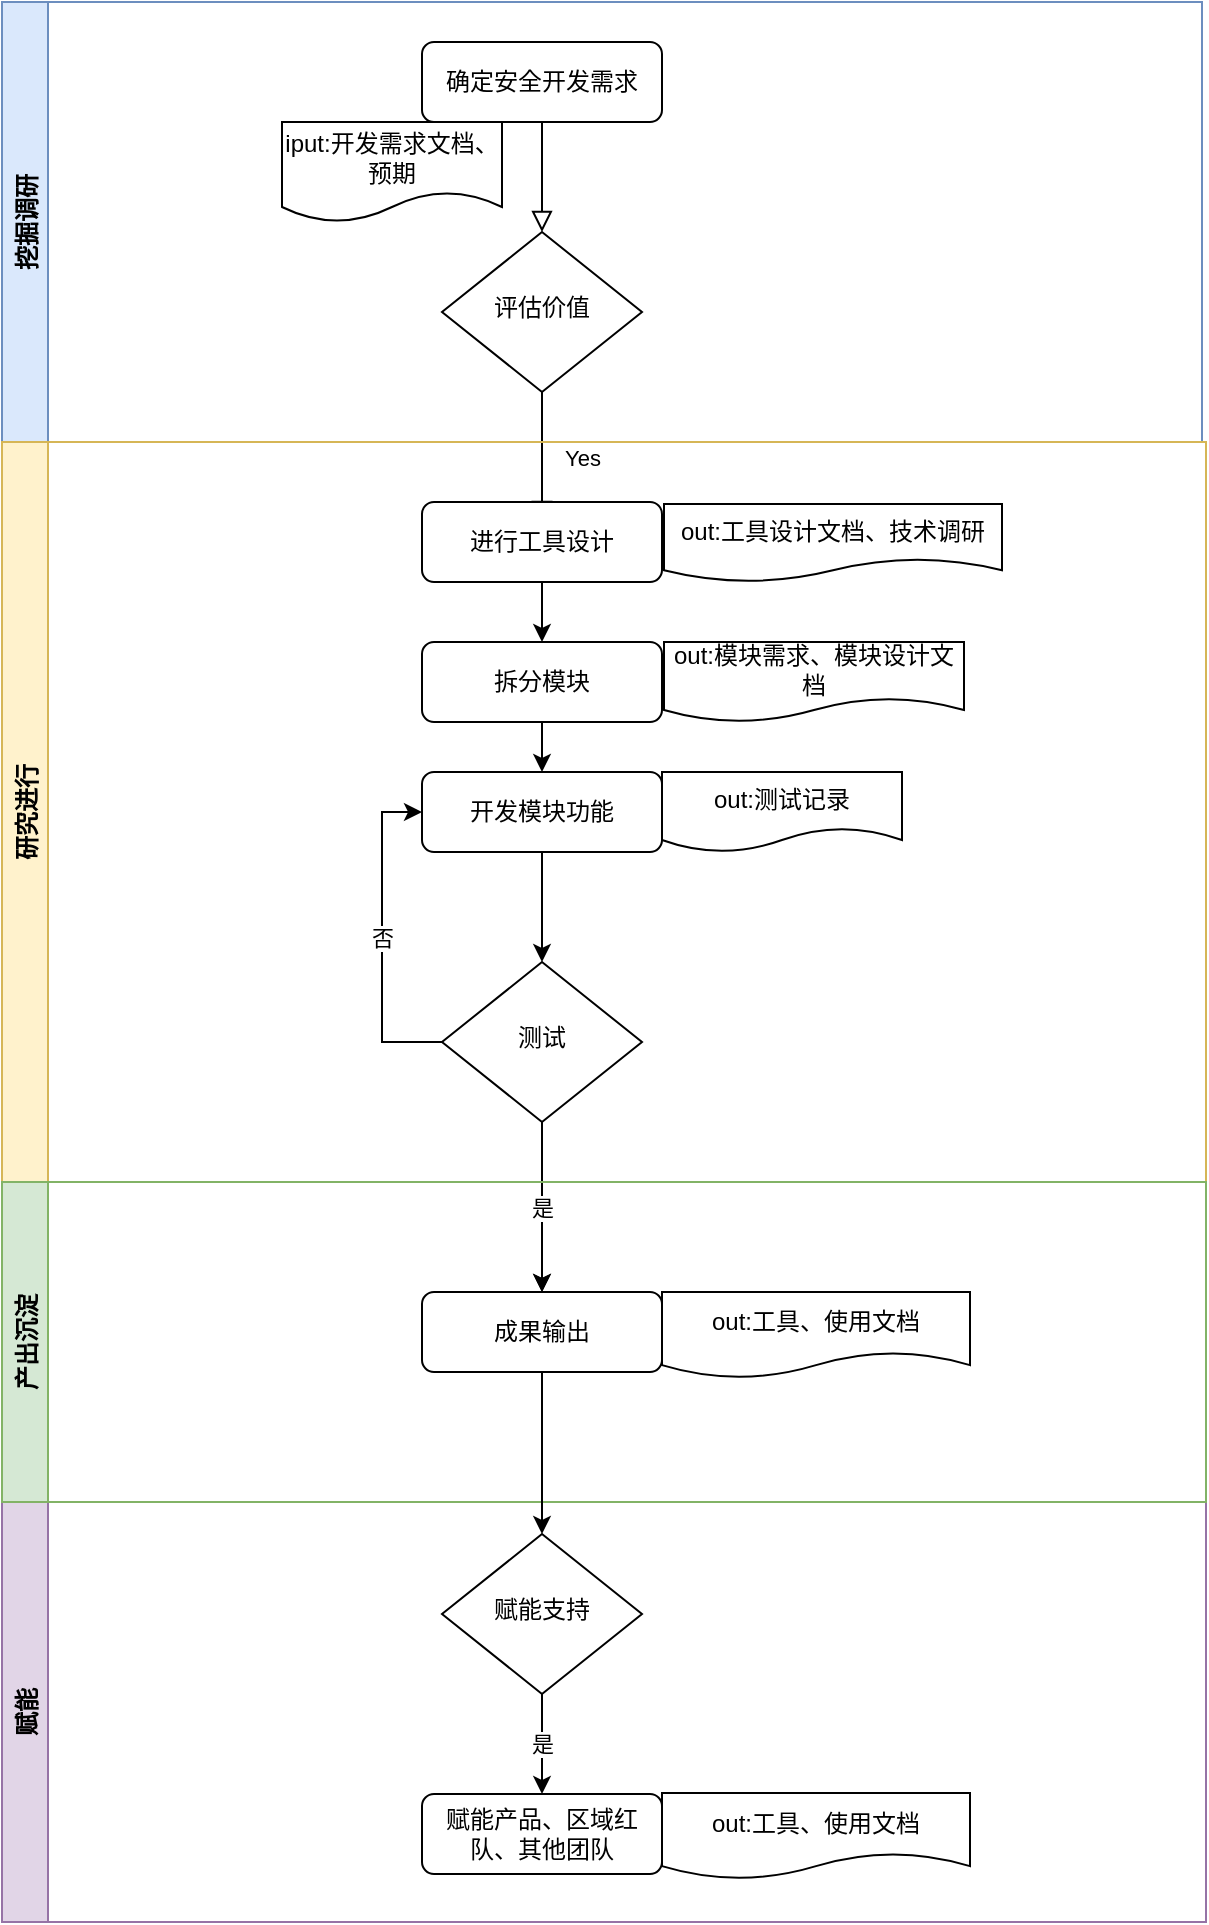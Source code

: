 <mxfile version="15.0.3" type="github"><diagram id="C5RBs43oDa-KdzZeNtuy" name="Page-1"><mxGraphModel dx="2066" dy="1097" grid="1" gridSize="10" guides="1" tooltips="1" connect="1" arrows="1" fold="1" page="1" pageScale="1" pageWidth="1169" pageHeight="1654" background="none" math="0" shadow="0"><root><mxCell id="WIyWlLk6GJQsqaUBKTNV-0"/><mxCell id="WIyWlLk6GJQsqaUBKTNV-1" parent="WIyWlLk6GJQsqaUBKTNV-0"/><mxCell id="WIyWlLk6GJQsqaUBKTNV-2" value="" style="rounded=0;html=1;jettySize=auto;orthogonalLoop=1;fontSize=11;endArrow=block;endFill=0;endSize=8;strokeWidth=1;shadow=0;labelBackgroundColor=none;edgeStyle=orthogonalEdgeStyle;verticalAlign=middle;align=center;" parent="WIyWlLk6GJQsqaUBKTNV-1" source="WIyWlLk6GJQsqaUBKTNV-3" target="WIyWlLk6GJQsqaUBKTNV-6" edge="1"><mxGeometry relative="1" as="geometry"/></mxCell><mxCell id="WIyWlLk6GJQsqaUBKTNV-4" value="Yes" style="rounded=0;html=1;jettySize=auto;orthogonalLoop=1;fontSize=11;endArrow=block;endFill=0;endSize=8;strokeWidth=1;shadow=0;labelBackgroundColor=none;edgeStyle=orthogonalEdgeStyle;verticalAlign=middle;align=center;" parent="WIyWlLk6GJQsqaUBKTNV-1" source="WIyWlLk6GJQsqaUBKTNV-6" edge="1"><mxGeometry y="20" relative="1" as="geometry"><mxPoint as="offset"/><mxPoint x="434" y="430" as="targetPoint"/></mxGeometry></mxCell><mxCell id="WIyWlLk6GJQsqaUBKTNV-6" value="评估价值" style="rhombus;whiteSpace=wrap;html=1;shadow=0;fontFamily=Helvetica;fontSize=12;align=center;strokeWidth=1;spacing=6;spacingTop=-4;verticalAlign=middle;" parent="WIyWlLk6GJQsqaUBKTNV-1" vertex="1"><mxGeometry x="384" y="285" width="100" height="80" as="geometry"/></mxCell><mxCell id="b5Mt_fPdI5iNJ6w0Xpzc-0" value="挖掘调研" style="swimlane;horizontal=0;fillColor=#dae8fc;strokeColor=#6c8ebf;verticalAlign=middle;align=center;" parent="WIyWlLk6GJQsqaUBKTNV-1" vertex="1"><mxGeometry x="164" y="170" width="600" height="220" as="geometry"/></mxCell><mxCell id="WIyWlLk6GJQsqaUBKTNV-3" value="确定安全开发需求" style="rounded=1;whiteSpace=wrap;html=1;fontSize=12;glass=0;strokeWidth=1;shadow=0;verticalAlign=middle;align=center;" parent="b5Mt_fPdI5iNJ6w0Xpzc-0" vertex="1"><mxGeometry x="210" y="20" width="120" height="40" as="geometry"/></mxCell><mxCell id="b5Mt_fPdI5iNJ6w0Xpzc-10" value="iput:开发需求文档、预期" style="shape=document;whiteSpace=wrap;html=1;boundedLbl=1;verticalAlign=middle;align=center;" parent="b5Mt_fPdI5iNJ6w0Xpzc-0" vertex="1"><mxGeometry x="140" y="60" width="110" height="50" as="geometry"/></mxCell><mxCell id="b5Mt_fPdI5iNJ6w0Xpzc-2" value="研究进行" style="swimlane;horizontal=0;fillColor=#fff2cc;strokeColor=#d6b656;verticalAlign=middle;align=center;" parent="WIyWlLk6GJQsqaUBKTNV-1" vertex="1"><mxGeometry x="164" y="390" width="602" height="370" as="geometry"/></mxCell><mxCell id="b5Mt_fPdI5iNJ6w0Xpzc-9" value="" style="edgeStyle=orthogonalEdgeStyle;rounded=0;orthogonalLoop=1;jettySize=auto;html=1;verticalAlign=middle;align=center;" parent="b5Mt_fPdI5iNJ6w0Xpzc-2" source="b5Mt_fPdI5iNJ6w0Xpzc-3" target="b5Mt_fPdI5iNJ6w0Xpzc-8" edge="1"><mxGeometry relative="1" as="geometry"/></mxCell><mxCell id="b5Mt_fPdI5iNJ6w0Xpzc-3" value="进行工具设计" style="rounded=1;whiteSpace=wrap;html=1;fontSize=12;glass=0;strokeWidth=1;shadow=0;verticalAlign=middle;align=center;" parent="b5Mt_fPdI5iNJ6w0Xpzc-2" vertex="1"><mxGeometry x="210" y="30" width="120" height="40" as="geometry"/></mxCell><mxCell id="b5Mt_fPdI5iNJ6w0Xpzc-12" value="" style="edgeStyle=orthogonalEdgeStyle;rounded=0;orthogonalLoop=1;jettySize=auto;html=1;verticalAlign=middle;align=center;" parent="b5Mt_fPdI5iNJ6w0Xpzc-2" source="b5Mt_fPdI5iNJ6w0Xpzc-8" target="b5Mt_fPdI5iNJ6w0Xpzc-11" edge="1"><mxGeometry relative="1" as="geometry"/></mxCell><mxCell id="b5Mt_fPdI5iNJ6w0Xpzc-8" value="拆分模块" style="rounded=1;whiteSpace=wrap;html=1;fontSize=12;glass=0;strokeWidth=1;shadow=0;verticalAlign=middle;align=center;" parent="b5Mt_fPdI5iNJ6w0Xpzc-2" vertex="1"><mxGeometry x="210" y="100" width="120" height="40" as="geometry"/></mxCell><mxCell id="w0ziFHajpQSt5rMZ98JG-4" value="" style="edgeStyle=orthogonalEdgeStyle;rounded=0;orthogonalLoop=1;jettySize=auto;html=1;" parent="b5Mt_fPdI5iNJ6w0Xpzc-2" source="b5Mt_fPdI5iNJ6w0Xpzc-11" target="b5Mt_fPdI5iNJ6w0Xpzc-16" edge="1"><mxGeometry relative="1" as="geometry"/></mxCell><mxCell id="b5Mt_fPdI5iNJ6w0Xpzc-11" value="开发模块功能" style="rounded=1;whiteSpace=wrap;html=1;fontSize=12;glass=0;strokeWidth=1;shadow=0;verticalAlign=middle;align=center;" parent="b5Mt_fPdI5iNJ6w0Xpzc-2" vertex="1"><mxGeometry x="210" y="165" width="120" height="40" as="geometry"/></mxCell><mxCell id="w0ziFHajpQSt5rMZ98JG-7" value="否" style="edgeStyle=orthogonalEdgeStyle;rounded=0;orthogonalLoop=1;jettySize=auto;html=1;entryX=0;entryY=0.5;entryDx=0;entryDy=0;" parent="b5Mt_fPdI5iNJ6w0Xpzc-2" source="b5Mt_fPdI5iNJ6w0Xpzc-16" target="b5Mt_fPdI5iNJ6w0Xpzc-11" edge="1"><mxGeometry relative="1" as="geometry"><Array as="points"><mxPoint x="190" y="300"/><mxPoint x="190" y="185"/></Array></mxGeometry></mxCell><mxCell id="b5Mt_fPdI5iNJ6w0Xpzc-16" value="测试" style="rhombus;whiteSpace=wrap;html=1;shadow=0;fontFamily=Helvetica;fontSize=12;align=center;strokeWidth=1;spacing=6;spacingTop=-4;verticalAlign=middle;" parent="b5Mt_fPdI5iNJ6w0Xpzc-2" vertex="1"><mxGeometry x="220" y="260" width="100" height="80" as="geometry"/></mxCell><mxCell id="w0ziFHajpQSt5rMZ98JG-0" value="out:工具设计文档、技术调研" style="shape=document;whiteSpace=wrap;html=1;boundedLbl=1;verticalAlign=middle;align=center;" parent="b5Mt_fPdI5iNJ6w0Xpzc-2" vertex="1"><mxGeometry x="331" y="31" width="169" height="39" as="geometry"/></mxCell><mxCell id="w0ziFHajpQSt5rMZ98JG-1" value="out:测试记录" style="shape=document;whiteSpace=wrap;html=1;boundedLbl=1;verticalAlign=middle;align=center;" parent="b5Mt_fPdI5iNJ6w0Xpzc-2" vertex="1"><mxGeometry x="330" y="165" width="120" height="40" as="geometry"/></mxCell><mxCell id="MgCEsrjEWP3Si-s4gdg2-0" value="out:模块需求、模块设计文档" style="shape=document;whiteSpace=wrap;html=1;boundedLbl=1;verticalAlign=middle;align=center;" parent="b5Mt_fPdI5iNJ6w0Xpzc-2" vertex="1"><mxGeometry x="331" y="100" width="150" height="40" as="geometry"/></mxCell><mxCell id="b5Mt_fPdI5iNJ6w0Xpzc-35" value="赋能" style="swimlane;horizontal=0;align=center;verticalAlign=middle;fillColor=#e1d5e7;strokeColor=#9673a6;" parent="WIyWlLk6GJQsqaUBKTNV-1" vertex="1"><mxGeometry x="164" y="920" width="602" height="210" as="geometry"/></mxCell><mxCell id="w0ziFHajpQSt5rMZ98JG-18" value="是" style="edgeStyle=orthogonalEdgeStyle;rounded=0;orthogonalLoop=1;jettySize=auto;html=1;" parent="b5Mt_fPdI5iNJ6w0Xpzc-35" source="w0ziFHajpQSt5rMZ98JG-13" target="w0ziFHajpQSt5rMZ98JG-15" edge="1"><mxGeometry relative="1" as="geometry"/></mxCell><mxCell id="w0ziFHajpQSt5rMZ98JG-13" value="赋能支持" style="rhombus;whiteSpace=wrap;html=1;shadow=0;fontFamily=Helvetica;fontSize=12;align=center;strokeWidth=1;spacing=6;spacingTop=-4;verticalAlign=middle;" parent="b5Mt_fPdI5iNJ6w0Xpzc-35" vertex="1"><mxGeometry x="220" y="16" width="100" height="80" as="geometry"/></mxCell><mxCell id="w0ziFHajpQSt5rMZ98JG-15" value="赋能产品、区域红队、其他团队" style="rounded=1;whiteSpace=wrap;html=1;fontSize=12;glass=0;strokeWidth=1;shadow=0;verticalAlign=middle;align=center;" parent="b5Mt_fPdI5iNJ6w0Xpzc-35" vertex="1"><mxGeometry x="210" y="146" width="120" height="40" as="geometry"/></mxCell><mxCell id="CzGfe24st4bRN5wf_aPC-0" value="out:工具、使用文档" style="shape=document;whiteSpace=wrap;html=1;boundedLbl=1;" parent="b5Mt_fPdI5iNJ6w0Xpzc-35" vertex="1"><mxGeometry x="330" y="145.5" width="154" height="43" as="geometry"/></mxCell><mxCell id="w0ziFHajpQSt5rMZ98JG-5" value="" style="edgeStyle=orthogonalEdgeStyle;rounded=0;orthogonalLoop=1;jettySize=auto;html=1;" parent="WIyWlLk6GJQsqaUBKTNV-1" source="b5Mt_fPdI5iNJ6w0Xpzc-16" target="b5Mt_fPdI5iNJ6w0Xpzc-19" edge="1"><mxGeometry relative="1" as="geometry"/></mxCell><mxCell id="w0ziFHajpQSt5rMZ98JG-6" value="是" style="edgeStyle=orthogonalEdgeStyle;rounded=0;orthogonalLoop=1;jettySize=auto;html=1;" parent="WIyWlLk6GJQsqaUBKTNV-1" source="b5Mt_fPdI5iNJ6w0Xpzc-16" target="b5Mt_fPdI5iNJ6w0Xpzc-19" edge="1"><mxGeometry relative="1" as="geometry"/></mxCell><mxCell id="b5Mt_fPdI5iNJ6w0Xpzc-31" value="产出沉淀" style="swimlane;horizontal=0;align=center;verticalAlign=middle;fillColor=#d5e8d4;strokeColor=#82b366;" parent="WIyWlLk6GJQsqaUBKTNV-1" vertex="1"><mxGeometry x="164" y="760" width="602" height="160" as="geometry"/></mxCell><mxCell id="b5Mt_fPdI5iNJ6w0Xpzc-19" value="成果输出" style="rounded=1;whiteSpace=wrap;html=1;fontSize=12;glass=0;strokeWidth=1;shadow=0;verticalAlign=middle;align=center;" parent="b5Mt_fPdI5iNJ6w0Xpzc-31" vertex="1"><mxGeometry x="210" y="55" width="120" height="40" as="geometry"/></mxCell><mxCell id="w0ziFHajpQSt5rMZ98JG-11" value="out:工具、使用文档" style="shape=document;whiteSpace=wrap;html=1;boundedLbl=1;" parent="b5Mt_fPdI5iNJ6w0Xpzc-31" vertex="1"><mxGeometry x="330" y="55" width="154" height="43" as="geometry"/></mxCell><mxCell id="w0ziFHajpQSt5rMZ98JG-14" value="" style="edgeStyle=orthogonalEdgeStyle;rounded=0;orthogonalLoop=1;jettySize=auto;html=1;" parent="WIyWlLk6GJQsqaUBKTNV-1" source="b5Mt_fPdI5iNJ6w0Xpzc-19" target="w0ziFHajpQSt5rMZ98JG-13" edge="1"><mxGeometry relative="1" as="geometry"/></mxCell></root></mxGraphModel></diagram></mxfile>